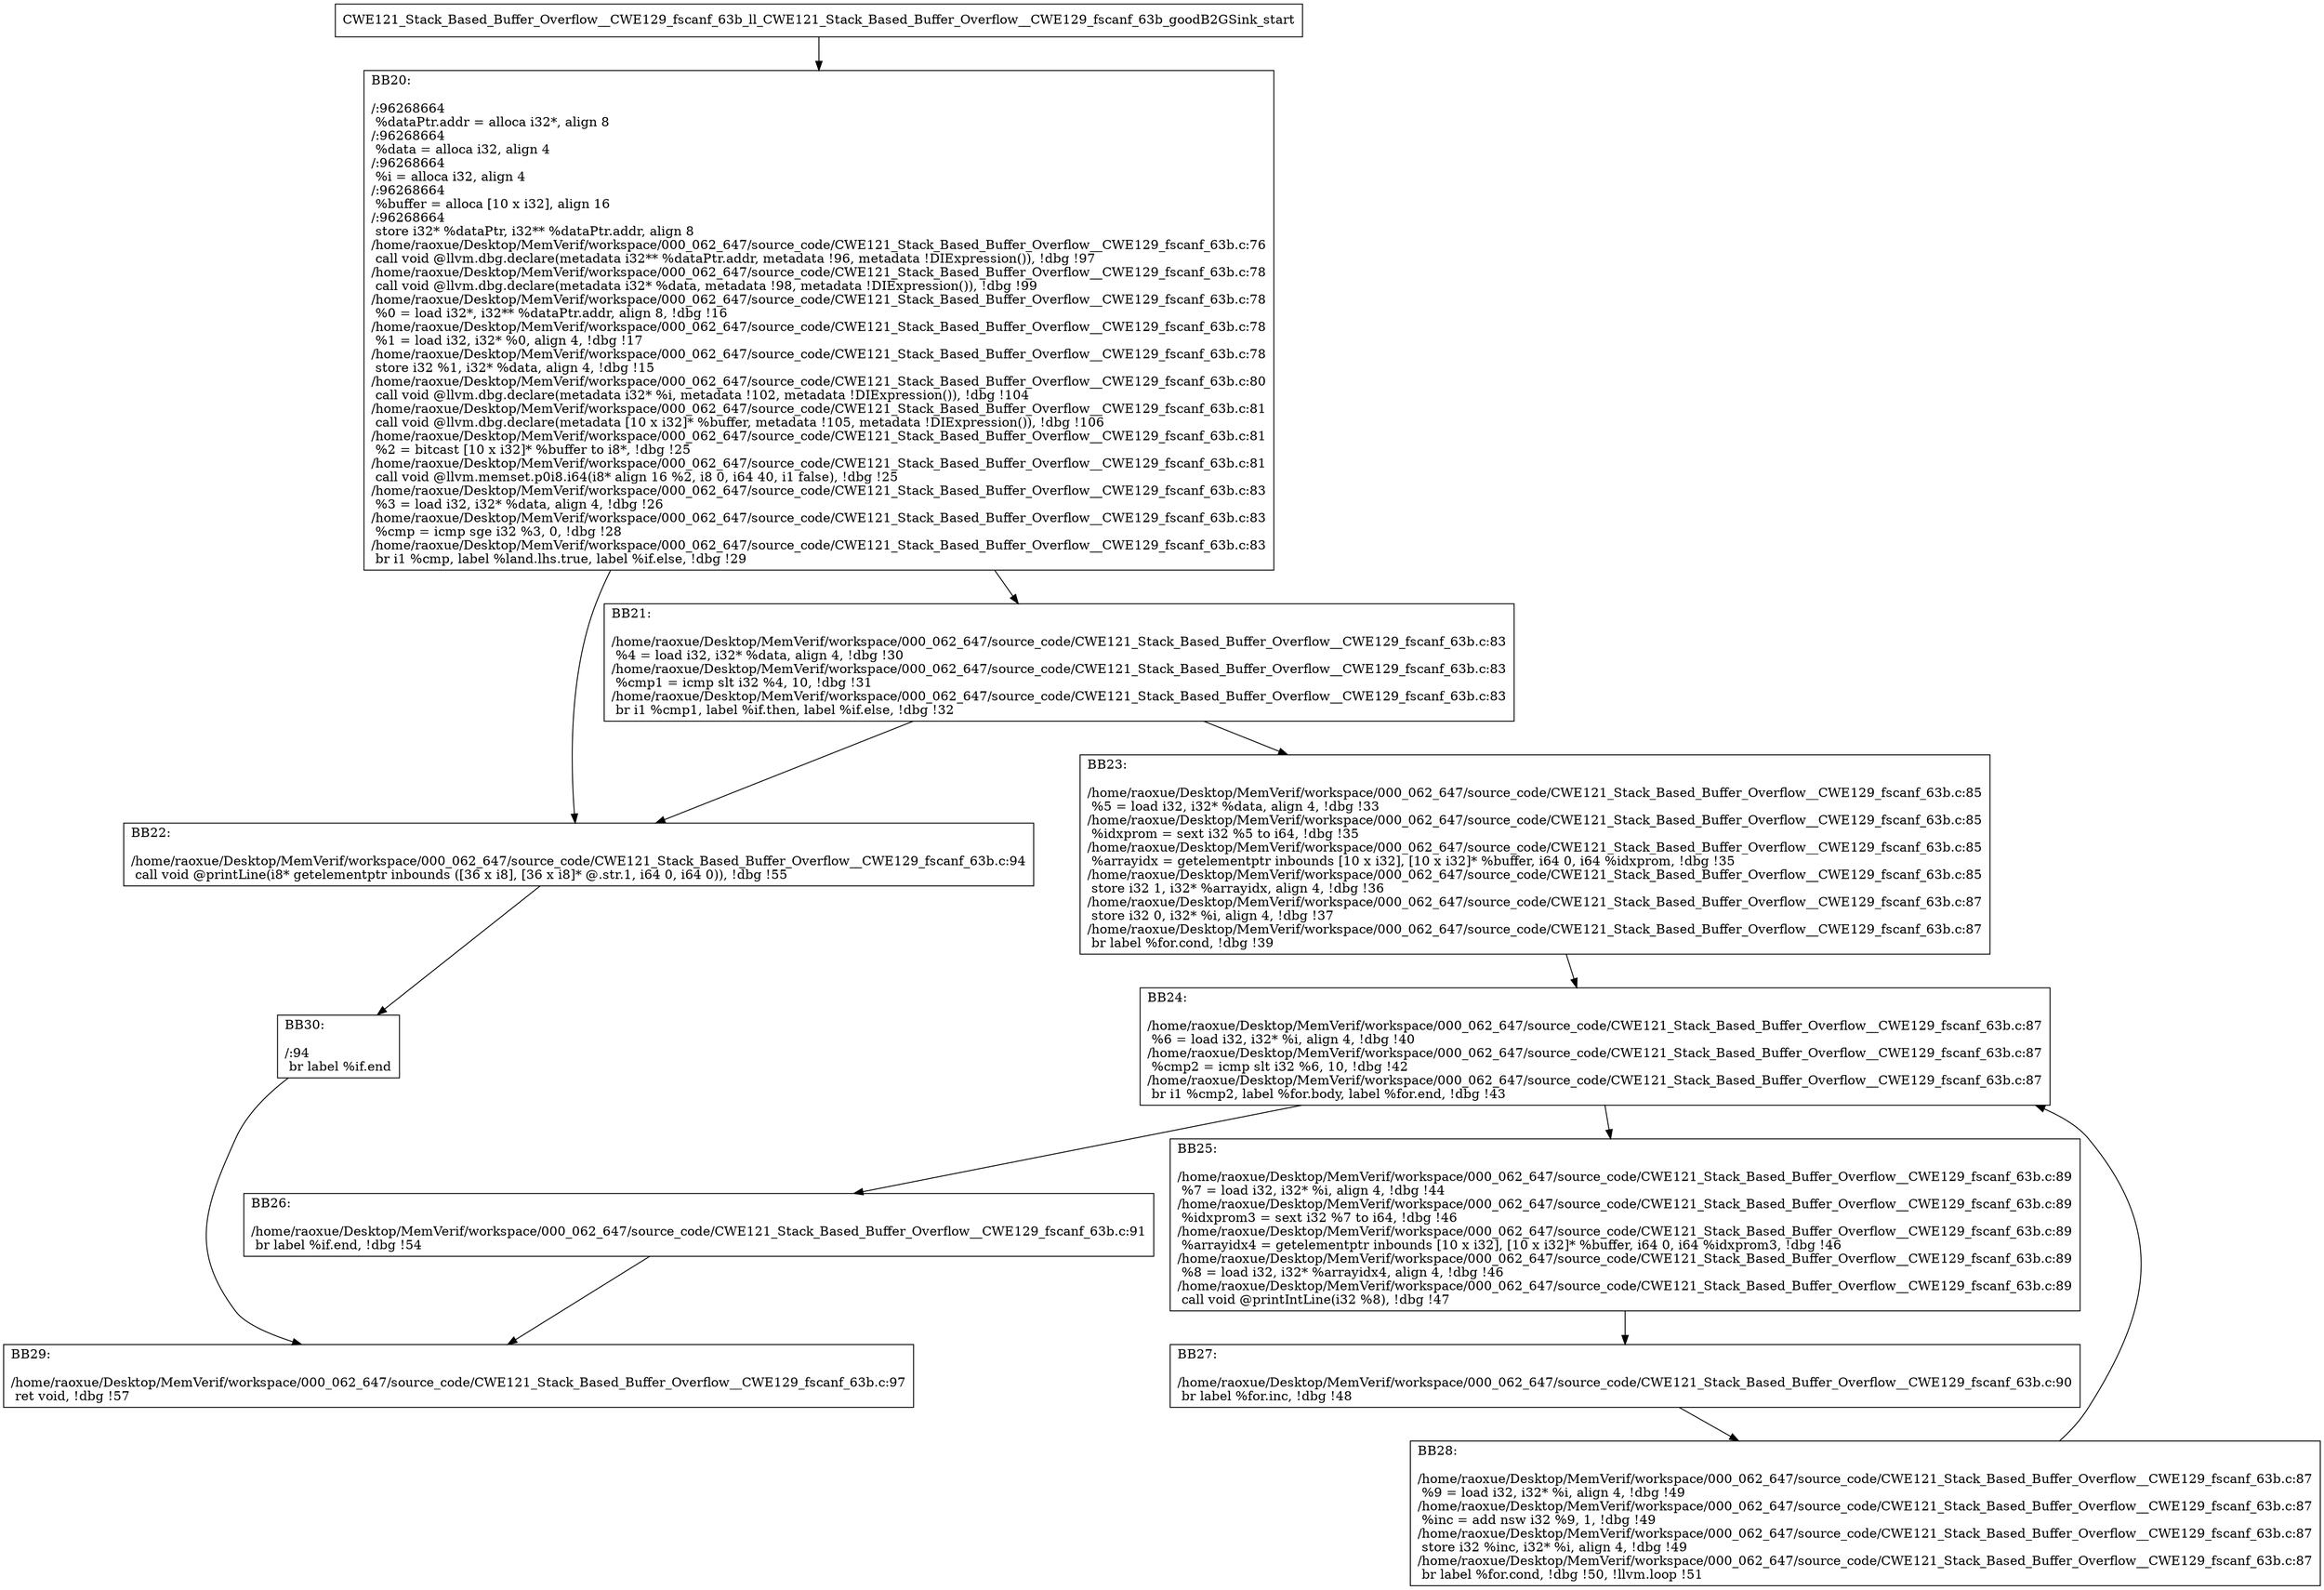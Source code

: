 digraph "CFG for'CWE121_Stack_Based_Buffer_Overflow__CWE129_fscanf_63b_ll_CWE121_Stack_Based_Buffer_Overflow__CWE129_fscanf_63b_goodB2GSink' function" {
	BBCWE121_Stack_Based_Buffer_Overflow__CWE129_fscanf_63b_ll_CWE121_Stack_Based_Buffer_Overflow__CWE129_fscanf_63b_goodB2GSink_start[shape=record,label="{CWE121_Stack_Based_Buffer_Overflow__CWE129_fscanf_63b_ll_CWE121_Stack_Based_Buffer_Overflow__CWE129_fscanf_63b_goodB2GSink_start}"];
	BBCWE121_Stack_Based_Buffer_Overflow__CWE129_fscanf_63b_ll_CWE121_Stack_Based_Buffer_Overflow__CWE129_fscanf_63b_goodB2GSink_start-> CWE121_Stack_Based_Buffer_Overflow__CWE129_fscanf_63b_ll_CWE121_Stack_Based_Buffer_Overflow__CWE129_fscanf_63b_goodB2GSinkBB20;
	CWE121_Stack_Based_Buffer_Overflow__CWE129_fscanf_63b_ll_CWE121_Stack_Based_Buffer_Overflow__CWE129_fscanf_63b_goodB2GSinkBB20 [shape=record, label="{BB20:\l\l/:96268664\l
  %dataPtr.addr = alloca i32*, align 8\l
/:96268664\l
  %data = alloca i32, align 4\l
/:96268664\l
  %i = alloca i32, align 4\l
/:96268664\l
  %buffer = alloca [10 x i32], align 16\l
/:96268664\l
  store i32* %dataPtr, i32** %dataPtr.addr, align 8\l
/home/raoxue/Desktop/MemVerif/workspace/000_062_647/source_code/CWE121_Stack_Based_Buffer_Overflow__CWE129_fscanf_63b.c:76\l
  call void @llvm.dbg.declare(metadata i32** %dataPtr.addr, metadata !96, metadata !DIExpression()), !dbg !97\l
/home/raoxue/Desktop/MemVerif/workspace/000_062_647/source_code/CWE121_Stack_Based_Buffer_Overflow__CWE129_fscanf_63b.c:78\l
  call void @llvm.dbg.declare(metadata i32* %data, metadata !98, metadata !DIExpression()), !dbg !99\l
/home/raoxue/Desktop/MemVerif/workspace/000_062_647/source_code/CWE121_Stack_Based_Buffer_Overflow__CWE129_fscanf_63b.c:78\l
  %0 = load i32*, i32** %dataPtr.addr, align 8, !dbg !16\l
/home/raoxue/Desktop/MemVerif/workspace/000_062_647/source_code/CWE121_Stack_Based_Buffer_Overflow__CWE129_fscanf_63b.c:78\l
  %1 = load i32, i32* %0, align 4, !dbg !17\l
/home/raoxue/Desktop/MemVerif/workspace/000_062_647/source_code/CWE121_Stack_Based_Buffer_Overflow__CWE129_fscanf_63b.c:78\l
  store i32 %1, i32* %data, align 4, !dbg !15\l
/home/raoxue/Desktop/MemVerif/workspace/000_062_647/source_code/CWE121_Stack_Based_Buffer_Overflow__CWE129_fscanf_63b.c:80\l
  call void @llvm.dbg.declare(metadata i32* %i, metadata !102, metadata !DIExpression()), !dbg !104\l
/home/raoxue/Desktop/MemVerif/workspace/000_062_647/source_code/CWE121_Stack_Based_Buffer_Overflow__CWE129_fscanf_63b.c:81\l
  call void @llvm.dbg.declare(metadata [10 x i32]* %buffer, metadata !105, metadata !DIExpression()), !dbg !106\l
/home/raoxue/Desktop/MemVerif/workspace/000_062_647/source_code/CWE121_Stack_Based_Buffer_Overflow__CWE129_fscanf_63b.c:81\l
  %2 = bitcast [10 x i32]* %buffer to i8*, !dbg !25\l
/home/raoxue/Desktop/MemVerif/workspace/000_062_647/source_code/CWE121_Stack_Based_Buffer_Overflow__CWE129_fscanf_63b.c:81\l
  call void @llvm.memset.p0i8.i64(i8* align 16 %2, i8 0, i64 40, i1 false), !dbg !25\l
/home/raoxue/Desktop/MemVerif/workspace/000_062_647/source_code/CWE121_Stack_Based_Buffer_Overflow__CWE129_fscanf_63b.c:83\l
  %3 = load i32, i32* %data, align 4, !dbg !26\l
/home/raoxue/Desktop/MemVerif/workspace/000_062_647/source_code/CWE121_Stack_Based_Buffer_Overflow__CWE129_fscanf_63b.c:83\l
  %cmp = icmp sge i32 %3, 0, !dbg !28\l
/home/raoxue/Desktop/MemVerif/workspace/000_062_647/source_code/CWE121_Stack_Based_Buffer_Overflow__CWE129_fscanf_63b.c:83\l
  br i1 %cmp, label %land.lhs.true, label %if.else, !dbg !29\l
}"];
	CWE121_Stack_Based_Buffer_Overflow__CWE129_fscanf_63b_ll_CWE121_Stack_Based_Buffer_Overflow__CWE129_fscanf_63b_goodB2GSinkBB20-> CWE121_Stack_Based_Buffer_Overflow__CWE129_fscanf_63b_ll_CWE121_Stack_Based_Buffer_Overflow__CWE129_fscanf_63b_goodB2GSinkBB21;
	CWE121_Stack_Based_Buffer_Overflow__CWE129_fscanf_63b_ll_CWE121_Stack_Based_Buffer_Overflow__CWE129_fscanf_63b_goodB2GSinkBB20-> CWE121_Stack_Based_Buffer_Overflow__CWE129_fscanf_63b_ll_CWE121_Stack_Based_Buffer_Overflow__CWE129_fscanf_63b_goodB2GSinkBB22;
	CWE121_Stack_Based_Buffer_Overflow__CWE129_fscanf_63b_ll_CWE121_Stack_Based_Buffer_Overflow__CWE129_fscanf_63b_goodB2GSinkBB21 [shape=record, label="{BB21:\l\l/home/raoxue/Desktop/MemVerif/workspace/000_062_647/source_code/CWE121_Stack_Based_Buffer_Overflow__CWE129_fscanf_63b.c:83\l
  %4 = load i32, i32* %data, align 4, !dbg !30\l
/home/raoxue/Desktop/MemVerif/workspace/000_062_647/source_code/CWE121_Stack_Based_Buffer_Overflow__CWE129_fscanf_63b.c:83\l
  %cmp1 = icmp slt i32 %4, 10, !dbg !31\l
/home/raoxue/Desktop/MemVerif/workspace/000_062_647/source_code/CWE121_Stack_Based_Buffer_Overflow__CWE129_fscanf_63b.c:83\l
  br i1 %cmp1, label %if.then, label %if.else, !dbg !32\l
}"];
	CWE121_Stack_Based_Buffer_Overflow__CWE129_fscanf_63b_ll_CWE121_Stack_Based_Buffer_Overflow__CWE129_fscanf_63b_goodB2GSinkBB21-> CWE121_Stack_Based_Buffer_Overflow__CWE129_fscanf_63b_ll_CWE121_Stack_Based_Buffer_Overflow__CWE129_fscanf_63b_goodB2GSinkBB23;
	CWE121_Stack_Based_Buffer_Overflow__CWE129_fscanf_63b_ll_CWE121_Stack_Based_Buffer_Overflow__CWE129_fscanf_63b_goodB2GSinkBB21-> CWE121_Stack_Based_Buffer_Overflow__CWE129_fscanf_63b_ll_CWE121_Stack_Based_Buffer_Overflow__CWE129_fscanf_63b_goodB2GSinkBB22;
	CWE121_Stack_Based_Buffer_Overflow__CWE129_fscanf_63b_ll_CWE121_Stack_Based_Buffer_Overflow__CWE129_fscanf_63b_goodB2GSinkBB23 [shape=record, label="{BB23:\l\l/home/raoxue/Desktop/MemVerif/workspace/000_062_647/source_code/CWE121_Stack_Based_Buffer_Overflow__CWE129_fscanf_63b.c:85\l
  %5 = load i32, i32* %data, align 4, !dbg !33\l
/home/raoxue/Desktop/MemVerif/workspace/000_062_647/source_code/CWE121_Stack_Based_Buffer_Overflow__CWE129_fscanf_63b.c:85\l
  %idxprom = sext i32 %5 to i64, !dbg !35\l
/home/raoxue/Desktop/MemVerif/workspace/000_062_647/source_code/CWE121_Stack_Based_Buffer_Overflow__CWE129_fscanf_63b.c:85\l
  %arrayidx = getelementptr inbounds [10 x i32], [10 x i32]* %buffer, i64 0, i64 %idxprom, !dbg !35\l
/home/raoxue/Desktop/MemVerif/workspace/000_062_647/source_code/CWE121_Stack_Based_Buffer_Overflow__CWE129_fscanf_63b.c:85\l
  store i32 1, i32* %arrayidx, align 4, !dbg !36\l
/home/raoxue/Desktop/MemVerif/workspace/000_062_647/source_code/CWE121_Stack_Based_Buffer_Overflow__CWE129_fscanf_63b.c:87\l
  store i32 0, i32* %i, align 4, !dbg !37\l
/home/raoxue/Desktop/MemVerif/workspace/000_062_647/source_code/CWE121_Stack_Based_Buffer_Overflow__CWE129_fscanf_63b.c:87\l
  br label %for.cond, !dbg !39\l
}"];
	CWE121_Stack_Based_Buffer_Overflow__CWE129_fscanf_63b_ll_CWE121_Stack_Based_Buffer_Overflow__CWE129_fscanf_63b_goodB2GSinkBB23-> CWE121_Stack_Based_Buffer_Overflow__CWE129_fscanf_63b_ll_CWE121_Stack_Based_Buffer_Overflow__CWE129_fscanf_63b_goodB2GSinkBB24;
	CWE121_Stack_Based_Buffer_Overflow__CWE129_fscanf_63b_ll_CWE121_Stack_Based_Buffer_Overflow__CWE129_fscanf_63b_goodB2GSinkBB24 [shape=record, label="{BB24:\l\l/home/raoxue/Desktop/MemVerif/workspace/000_062_647/source_code/CWE121_Stack_Based_Buffer_Overflow__CWE129_fscanf_63b.c:87\l
  %6 = load i32, i32* %i, align 4, !dbg !40\l
/home/raoxue/Desktop/MemVerif/workspace/000_062_647/source_code/CWE121_Stack_Based_Buffer_Overflow__CWE129_fscanf_63b.c:87\l
  %cmp2 = icmp slt i32 %6, 10, !dbg !42\l
/home/raoxue/Desktop/MemVerif/workspace/000_062_647/source_code/CWE121_Stack_Based_Buffer_Overflow__CWE129_fscanf_63b.c:87\l
  br i1 %cmp2, label %for.body, label %for.end, !dbg !43\l
}"];
	CWE121_Stack_Based_Buffer_Overflow__CWE129_fscanf_63b_ll_CWE121_Stack_Based_Buffer_Overflow__CWE129_fscanf_63b_goodB2GSinkBB24-> CWE121_Stack_Based_Buffer_Overflow__CWE129_fscanf_63b_ll_CWE121_Stack_Based_Buffer_Overflow__CWE129_fscanf_63b_goodB2GSinkBB25;
	CWE121_Stack_Based_Buffer_Overflow__CWE129_fscanf_63b_ll_CWE121_Stack_Based_Buffer_Overflow__CWE129_fscanf_63b_goodB2GSinkBB24-> CWE121_Stack_Based_Buffer_Overflow__CWE129_fscanf_63b_ll_CWE121_Stack_Based_Buffer_Overflow__CWE129_fscanf_63b_goodB2GSinkBB26;
	CWE121_Stack_Based_Buffer_Overflow__CWE129_fscanf_63b_ll_CWE121_Stack_Based_Buffer_Overflow__CWE129_fscanf_63b_goodB2GSinkBB25 [shape=record, label="{BB25:\l\l/home/raoxue/Desktop/MemVerif/workspace/000_062_647/source_code/CWE121_Stack_Based_Buffer_Overflow__CWE129_fscanf_63b.c:89\l
  %7 = load i32, i32* %i, align 4, !dbg !44\l
/home/raoxue/Desktop/MemVerif/workspace/000_062_647/source_code/CWE121_Stack_Based_Buffer_Overflow__CWE129_fscanf_63b.c:89\l
  %idxprom3 = sext i32 %7 to i64, !dbg !46\l
/home/raoxue/Desktop/MemVerif/workspace/000_062_647/source_code/CWE121_Stack_Based_Buffer_Overflow__CWE129_fscanf_63b.c:89\l
  %arrayidx4 = getelementptr inbounds [10 x i32], [10 x i32]* %buffer, i64 0, i64 %idxprom3, !dbg !46\l
/home/raoxue/Desktop/MemVerif/workspace/000_062_647/source_code/CWE121_Stack_Based_Buffer_Overflow__CWE129_fscanf_63b.c:89\l
  %8 = load i32, i32* %arrayidx4, align 4, !dbg !46\l
/home/raoxue/Desktop/MemVerif/workspace/000_062_647/source_code/CWE121_Stack_Based_Buffer_Overflow__CWE129_fscanf_63b.c:89\l
  call void @printIntLine(i32 %8), !dbg !47\l
}"];
	CWE121_Stack_Based_Buffer_Overflow__CWE129_fscanf_63b_ll_CWE121_Stack_Based_Buffer_Overflow__CWE129_fscanf_63b_goodB2GSinkBB25-> CWE121_Stack_Based_Buffer_Overflow__CWE129_fscanf_63b_ll_CWE121_Stack_Based_Buffer_Overflow__CWE129_fscanf_63b_goodB2GSinkBB27;
	CWE121_Stack_Based_Buffer_Overflow__CWE129_fscanf_63b_ll_CWE121_Stack_Based_Buffer_Overflow__CWE129_fscanf_63b_goodB2GSinkBB27 [shape=record, label="{BB27:\l\l/home/raoxue/Desktop/MemVerif/workspace/000_062_647/source_code/CWE121_Stack_Based_Buffer_Overflow__CWE129_fscanf_63b.c:90\l
  br label %for.inc, !dbg !48\l
}"];
	CWE121_Stack_Based_Buffer_Overflow__CWE129_fscanf_63b_ll_CWE121_Stack_Based_Buffer_Overflow__CWE129_fscanf_63b_goodB2GSinkBB27-> CWE121_Stack_Based_Buffer_Overflow__CWE129_fscanf_63b_ll_CWE121_Stack_Based_Buffer_Overflow__CWE129_fscanf_63b_goodB2GSinkBB28;
	CWE121_Stack_Based_Buffer_Overflow__CWE129_fscanf_63b_ll_CWE121_Stack_Based_Buffer_Overflow__CWE129_fscanf_63b_goodB2GSinkBB28 [shape=record, label="{BB28:\l\l/home/raoxue/Desktop/MemVerif/workspace/000_062_647/source_code/CWE121_Stack_Based_Buffer_Overflow__CWE129_fscanf_63b.c:87\l
  %9 = load i32, i32* %i, align 4, !dbg !49\l
/home/raoxue/Desktop/MemVerif/workspace/000_062_647/source_code/CWE121_Stack_Based_Buffer_Overflow__CWE129_fscanf_63b.c:87\l
  %inc = add nsw i32 %9, 1, !dbg !49\l
/home/raoxue/Desktop/MemVerif/workspace/000_062_647/source_code/CWE121_Stack_Based_Buffer_Overflow__CWE129_fscanf_63b.c:87\l
  store i32 %inc, i32* %i, align 4, !dbg !49\l
/home/raoxue/Desktop/MemVerif/workspace/000_062_647/source_code/CWE121_Stack_Based_Buffer_Overflow__CWE129_fscanf_63b.c:87\l
  br label %for.cond, !dbg !50, !llvm.loop !51\l
}"];
	CWE121_Stack_Based_Buffer_Overflow__CWE129_fscanf_63b_ll_CWE121_Stack_Based_Buffer_Overflow__CWE129_fscanf_63b_goodB2GSinkBB28-> CWE121_Stack_Based_Buffer_Overflow__CWE129_fscanf_63b_ll_CWE121_Stack_Based_Buffer_Overflow__CWE129_fscanf_63b_goodB2GSinkBB24;
	CWE121_Stack_Based_Buffer_Overflow__CWE129_fscanf_63b_ll_CWE121_Stack_Based_Buffer_Overflow__CWE129_fscanf_63b_goodB2GSinkBB26 [shape=record, label="{BB26:\l\l/home/raoxue/Desktop/MemVerif/workspace/000_062_647/source_code/CWE121_Stack_Based_Buffer_Overflow__CWE129_fscanf_63b.c:91\l
  br label %if.end, !dbg !54\l
}"];
	CWE121_Stack_Based_Buffer_Overflow__CWE129_fscanf_63b_ll_CWE121_Stack_Based_Buffer_Overflow__CWE129_fscanf_63b_goodB2GSinkBB26-> CWE121_Stack_Based_Buffer_Overflow__CWE129_fscanf_63b_ll_CWE121_Stack_Based_Buffer_Overflow__CWE129_fscanf_63b_goodB2GSinkBB29;
	CWE121_Stack_Based_Buffer_Overflow__CWE129_fscanf_63b_ll_CWE121_Stack_Based_Buffer_Overflow__CWE129_fscanf_63b_goodB2GSinkBB22 [shape=record, label="{BB22:\l\l/home/raoxue/Desktop/MemVerif/workspace/000_062_647/source_code/CWE121_Stack_Based_Buffer_Overflow__CWE129_fscanf_63b.c:94\l
  call void @printLine(i8* getelementptr inbounds ([36 x i8], [36 x i8]* @.str.1, i64 0, i64 0)), !dbg !55\l
}"];
	CWE121_Stack_Based_Buffer_Overflow__CWE129_fscanf_63b_ll_CWE121_Stack_Based_Buffer_Overflow__CWE129_fscanf_63b_goodB2GSinkBB22-> CWE121_Stack_Based_Buffer_Overflow__CWE129_fscanf_63b_ll_CWE121_Stack_Based_Buffer_Overflow__CWE129_fscanf_63b_goodB2GSinkBB30;
	CWE121_Stack_Based_Buffer_Overflow__CWE129_fscanf_63b_ll_CWE121_Stack_Based_Buffer_Overflow__CWE129_fscanf_63b_goodB2GSinkBB30 [shape=record, label="{BB30:\l\l/:94\l
  br label %if.end\l
}"];
	CWE121_Stack_Based_Buffer_Overflow__CWE129_fscanf_63b_ll_CWE121_Stack_Based_Buffer_Overflow__CWE129_fscanf_63b_goodB2GSinkBB30-> CWE121_Stack_Based_Buffer_Overflow__CWE129_fscanf_63b_ll_CWE121_Stack_Based_Buffer_Overflow__CWE129_fscanf_63b_goodB2GSinkBB29;
	CWE121_Stack_Based_Buffer_Overflow__CWE129_fscanf_63b_ll_CWE121_Stack_Based_Buffer_Overflow__CWE129_fscanf_63b_goodB2GSinkBB29 [shape=record, label="{BB29:\l\l/home/raoxue/Desktop/MemVerif/workspace/000_062_647/source_code/CWE121_Stack_Based_Buffer_Overflow__CWE129_fscanf_63b.c:97\l
  ret void, !dbg !57\l
}"];
}
